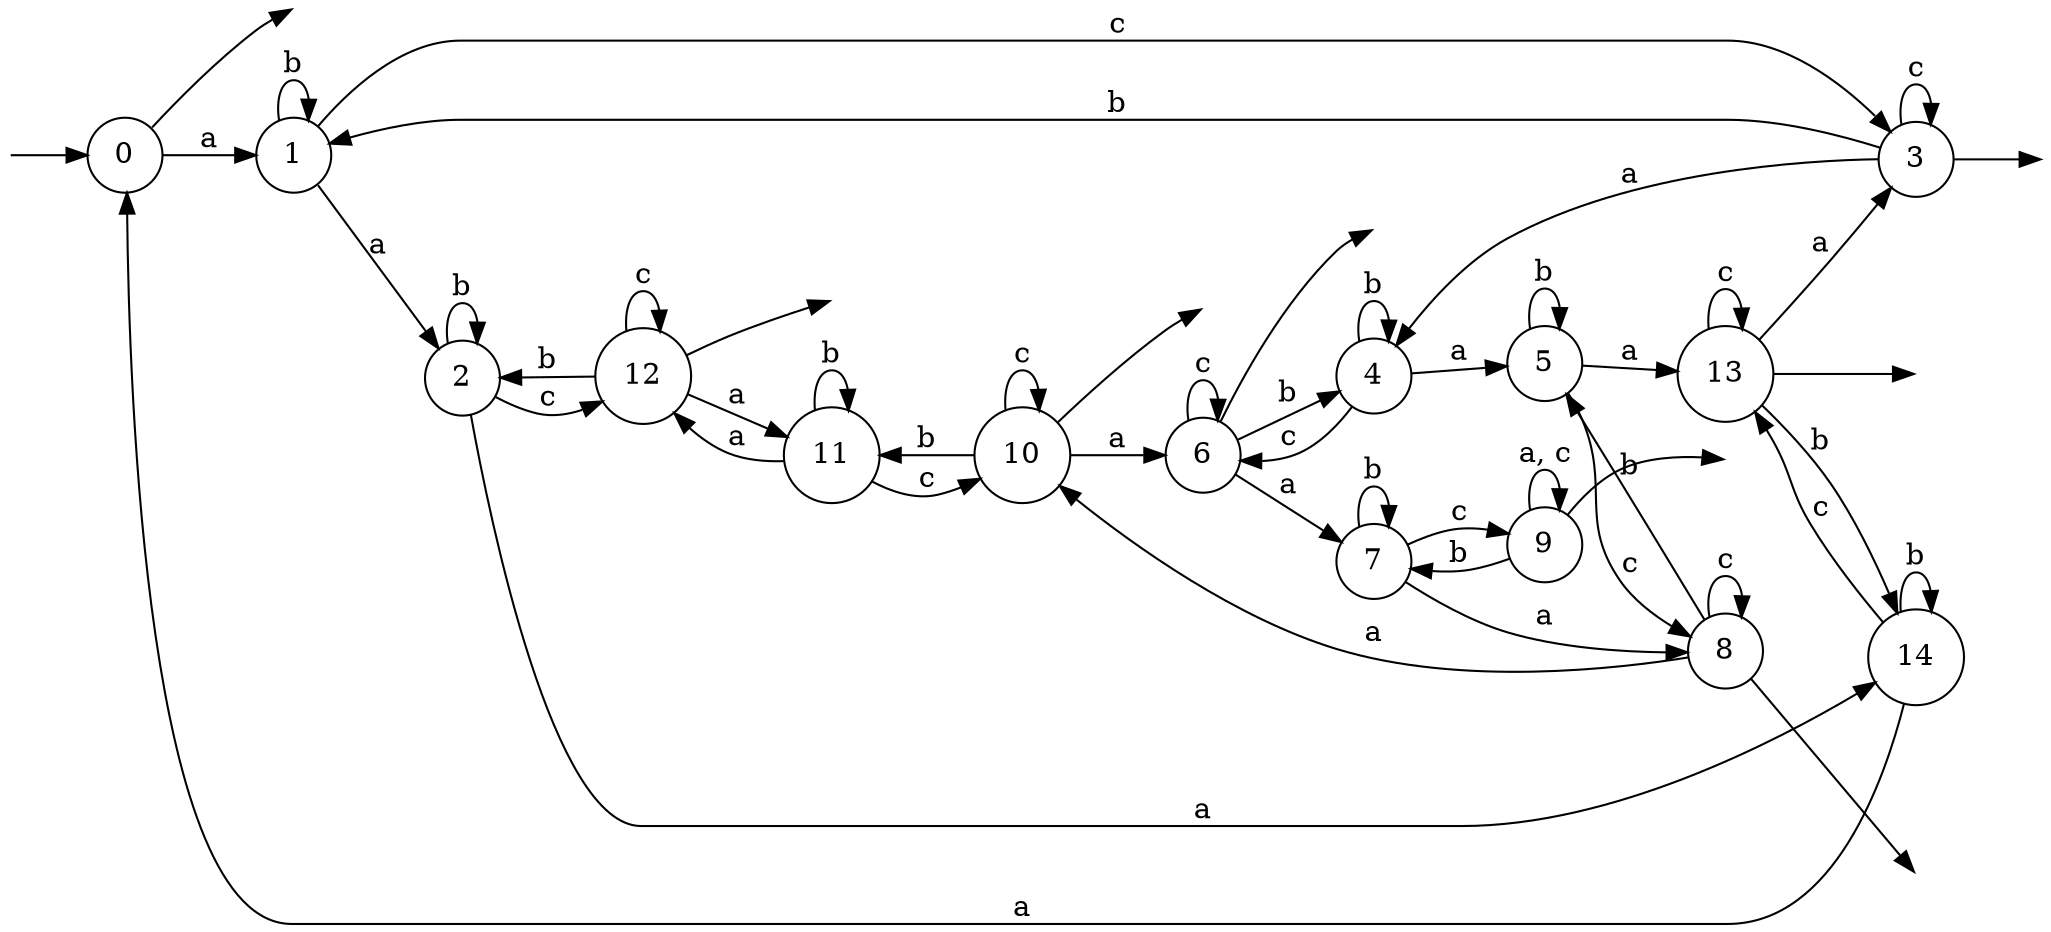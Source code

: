 digraph
{
  vcsn_context = "lal_char(abc)_b"
  rankdir = LR
  {
    node [style = invis, shape = none, label = "", width = 0, height = 0]
    I0
    F0
    F3
    F6
    F8
    F9
    F10
    F12
    F13
  }
  {
    node [shape = circle]
    0
    1
    2
    3
    4
    5
    6
    7
    8
    9
    10
    11
    12
    13
    14
  }
  I0 -> 0
  0 -> F0
  0 -> 1 [label = "a"]
  1 -> 1 [label = "b"]
  1 -> 2 [label = "a"]
  1 -> 3 [label = "c"]
  2 -> 2 [label = "b"]
  2 -> 12 [label = "c"]
  2 -> 14 [label = "a"]
  3 -> F3
  3 -> 1 [label = "b"]
  3 -> 3 [label = "c"]
  3 -> 4 [label = "a"]
  4 -> 4 [label = "b"]
  4 -> 5 [label = "a"]
  4 -> 6 [label = "c"]
  5 -> 5 [label = "b"]
  5 -> 8 [label = "c"]
  5 -> 13 [label = "a"]
  6 -> F6
  6 -> 4 [label = "b"]
  6 -> 6 [label = "c"]
  6 -> 7 [label = "a"]
  7 -> 7 [label = "b"]
  7 -> 8 [label = "a"]
  7 -> 9 [label = "c"]
  8 -> F8
  8 -> 5 [label = "b"]
  8 -> 8 [label = "c"]
  8 -> 10 [label = "a"]
  9 -> F9
  9 -> 7 [label = "b"]
  9 -> 9 [label = "a, c"]
  10 -> F10
  10 -> 6 [label = "a"]
  10 -> 10 [label = "c"]
  10 -> 11 [label = "b"]
  11 -> 10 [label = "c"]
  11 -> 11 [label = "b"]
  11 -> 12 [label = "a"]
  12 -> F12
  12 -> 2 [label = "b"]
  12 -> 11 [label = "a"]
  12 -> 12 [label = "c"]
  13 -> F13
  13 -> 3 [label = "a"]
  13 -> 13 [label = "c"]
  13 -> 14 [label = "b"]
  14 -> 0 [label = "a"]
  14 -> 13 [label = "c"]
  14 -> 14 [label = "b"]
}
